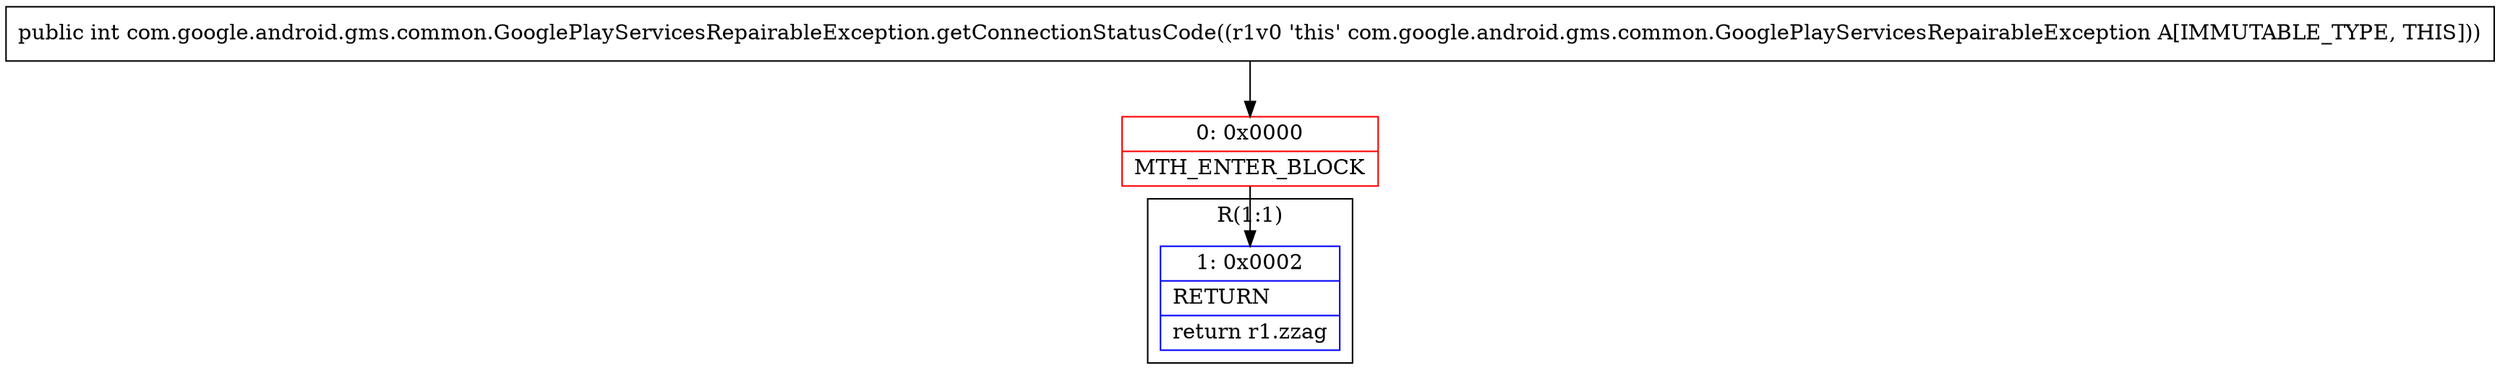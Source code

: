 digraph "CFG forcom.google.android.gms.common.GooglePlayServicesRepairableException.getConnectionStatusCode()I" {
subgraph cluster_Region_971115853 {
label = "R(1:1)";
node [shape=record,color=blue];
Node_1 [shape=record,label="{1\:\ 0x0002|RETURN\l|return r1.zzag\l}"];
}
Node_0 [shape=record,color=red,label="{0\:\ 0x0000|MTH_ENTER_BLOCK\l}"];
MethodNode[shape=record,label="{public int com.google.android.gms.common.GooglePlayServicesRepairableException.getConnectionStatusCode((r1v0 'this' com.google.android.gms.common.GooglePlayServicesRepairableException A[IMMUTABLE_TYPE, THIS])) }"];
MethodNode -> Node_0;
Node_0 -> Node_1;
}

